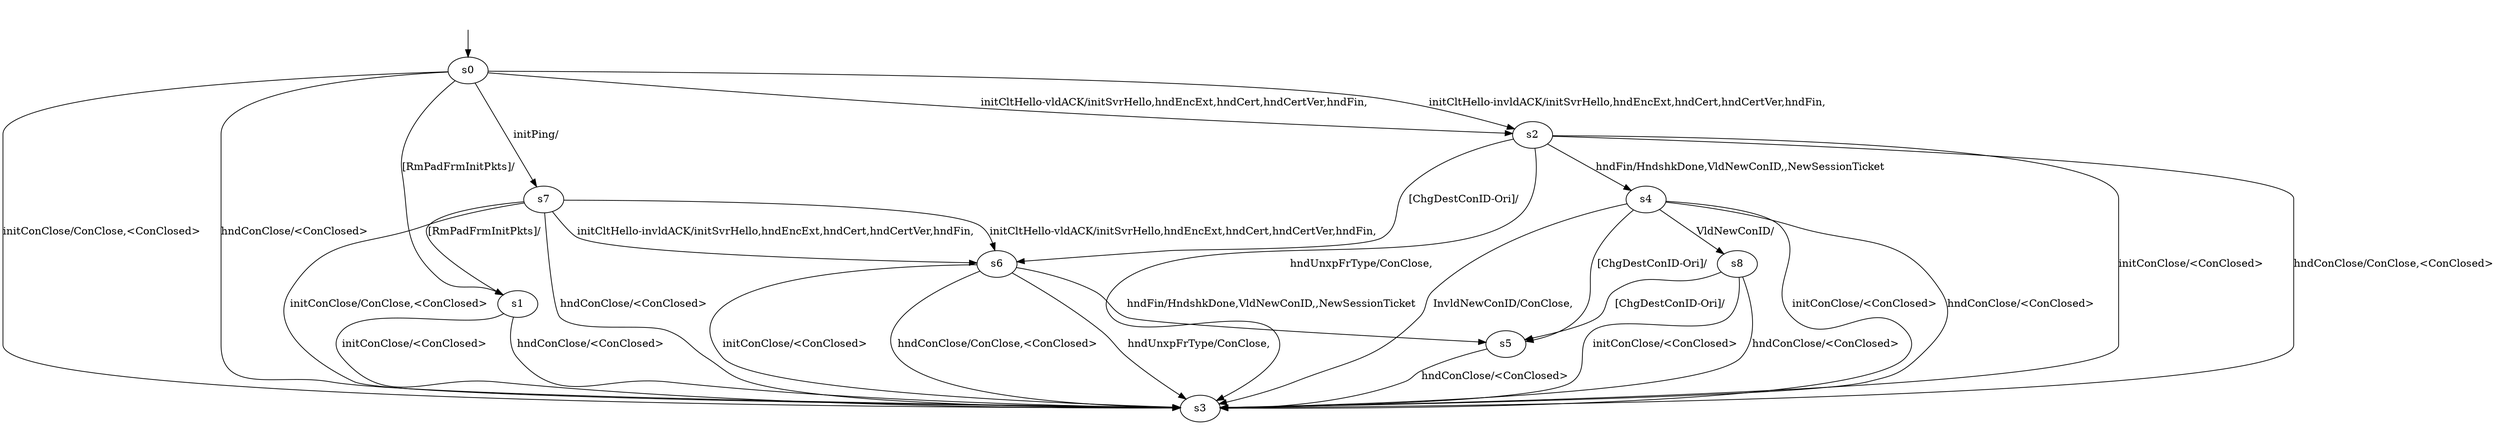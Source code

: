 digraph "../results/msquicModels/msquic-B-B-0/learnedModel" {
s0 [label=s0];
s1 [label=s1];
s2 [label=s2];
s3 [label=s3];
s4 [label=s4];
s5 [label=s5];
s6 [label=s6];
s7 [label=s7];
s8 [label=s8];
s0 -> s7  [label="initPing/ "];
s0 -> s3  [label="initConClose/ConClose,<ConClosed> "];
s0 -> s2  [label="initCltHello-vldACK/initSvrHello,hndEncExt,hndCert,hndCertVer,hndFin, "];
s0 -> s2  [label="initCltHello-invldACK/initSvrHello,hndEncExt,hndCert,hndCertVer,hndFin, "];
s0 -> s3  [label="hndConClose/<ConClosed> "];
s0 -> s1  [label="[RmPadFrmInitPkts]/ "];
s1 -> s3  [label="initConClose/<ConClosed> "];
s1 -> s3  [label="hndConClose/<ConClosed> "];
s2 -> s3  [label="initConClose/<ConClosed> "];
s2 -> s4  [label="hndFin/HndshkDone,VldNewConID,,NewSessionTicket "];
s2 -> s3  [label="hndConClose/ConClose,<ConClosed> "];
s2 -> s3  [label="hndUnxpFrType/ConClose, "];
s2 -> s6  [label="[ChgDestConID-Ori]/ "];
s4 -> s3  [label="initConClose/<ConClosed> "];
s4 -> s3  [label="hndConClose/<ConClosed> "];
s4 -> s8  [label="VldNewConID/ "];
s4 -> s3  [label="InvldNewConID/ConClose, "];
s4 -> s5  [label="[ChgDestConID-Ori]/ "];
s5 -> s3  [label="hndConClose/<ConClosed> "];
s6 -> s3  [label="initConClose/<ConClosed> "];
s6 -> s5  [label="hndFin/HndshkDone,VldNewConID,,NewSessionTicket "];
s6 -> s3  [label="hndConClose/ConClose,<ConClosed> "];
s6 -> s3  [label="hndUnxpFrType/ConClose, "];
s7 -> s3  [label="initConClose/ConClose,<ConClosed> "];
s7 -> s6  [label="initCltHello-vldACK/initSvrHello,hndEncExt,hndCert,hndCertVer,hndFin, "];
s7 -> s6  [label="initCltHello-invldACK/initSvrHello,hndEncExt,hndCert,hndCertVer,hndFin, "];
s7 -> s3  [label="hndConClose/<ConClosed> "];
s7 -> s1  [label="[RmPadFrmInitPkts]/ "];
s8 -> s3  [label="initConClose/<ConClosed> "];
s8 -> s3  [label="hndConClose/<ConClosed> "];
s8 -> s5  [label="[ChgDestConID-Ori]/ "];
__start0 [label="", shape=none];
__start0 -> s0  [label=""];
}
